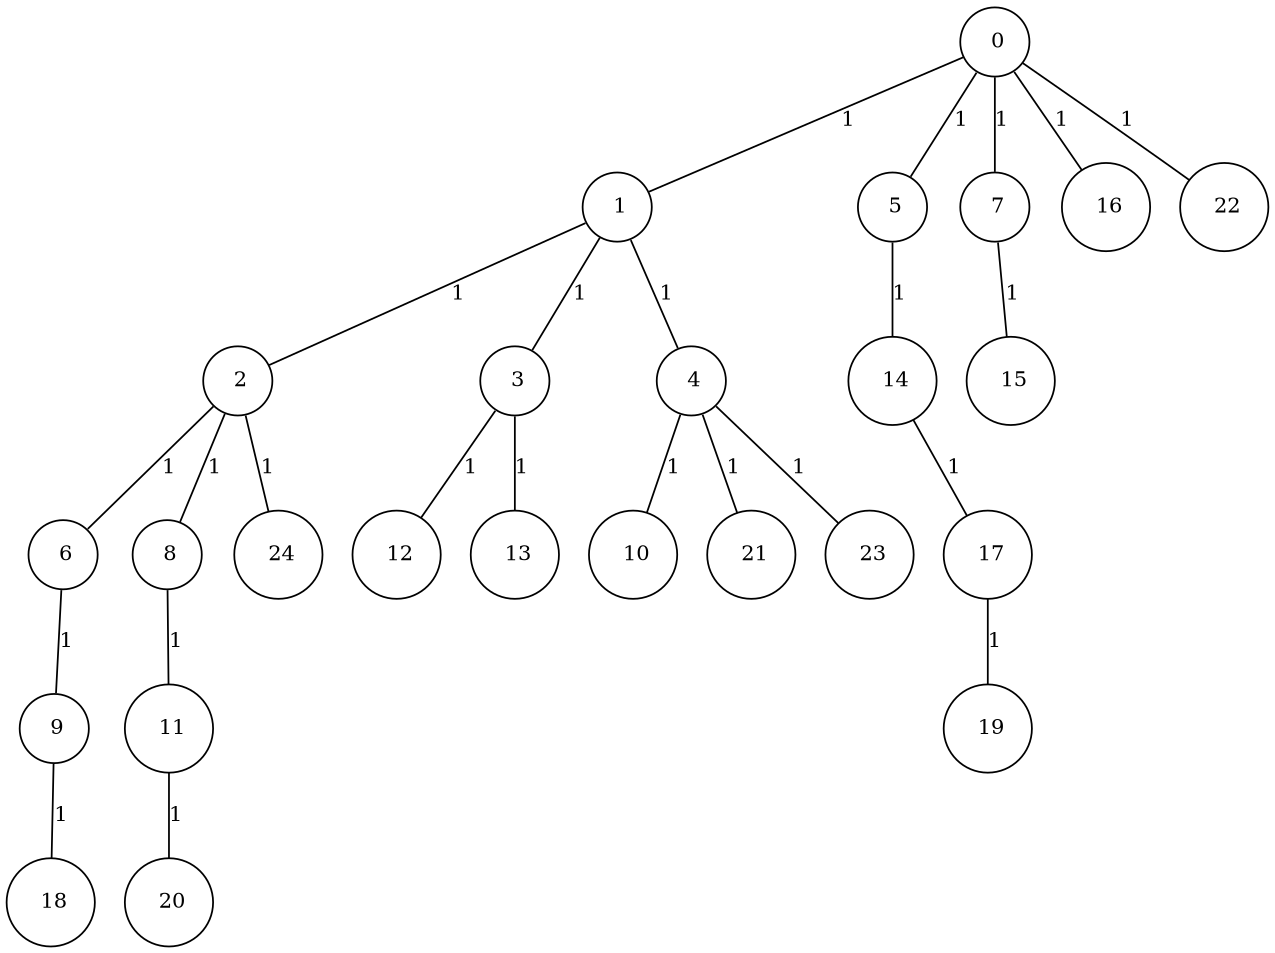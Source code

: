 graph G {
size="8.5,11;"
ratio = "expand;"
fixedsize="true;"
overlap="scale;"
node[shape=circle,width=.12,hight=.12,fontsize=12]
edge[fontsize=12]

0[label=" 0" color=black, pos="1.6126576,1.0246592!"];
1[label=" 1" color=black, pos="2.6285275,0.11005852!"];
2[label=" 2" color=black, pos="0.76136865,1.0995177!"];
3[label=" 3" color=black, pos="1.2317727,2.8120835!"];
4[label=" 4" color=black, pos="1.2610673,0.12117404!"];
5[label=" 5" color=black, pos="2.4212355,1.1397396!"];
6[label=" 6" color=black, pos="2.1949821,2.8328022!"];
7[label=" 7" color=black, pos="1.0151257,1.4853014!"];
8[label=" 8" color=black, pos="2.3639368,2.8150348!"];
9[label=" 9" color=black, pos="2.7060747,2.5801506!"];
10[label=" 10" color=black, pos="1.1539313,1.6452425!"];
11[label=" 11" color=black, pos="1.2498269,2.2067402!"];
12[label=" 12" color=black, pos="0.89315049,1.0175038!"];
13[label=" 13" color=black, pos="1.3530445,1.7248703!"];
14[label=" 14" color=black, pos="0.51257882,2.336238!"];
15[label=" 15" color=black, pos="2.1710346,2.155488!"];
16[label=" 16" color=black, pos="1.3315,2.5274357!"];
17[label=" 17" color=black, pos="1.8956161,2.5050181!"];
18[label=" 18" color=black, pos="2.7872546,0.43525127!"];
19[label=" 19" color=black, pos="1.6075865,0.54797577!"];
20[label=" 20" color=black, pos="0.96990581,2.8151229!"];
21[label=" 21" color=black, pos="2.7227231,0.87097691!"];
22[label=" 22" color=black, pos="1.0976657,2.7630065!"];
23[label=" 23" color=black, pos="1.0287543,1.8036718!"];
24[label=" 24" color=black, pos="2.8890172,2.397829!"];
0--1[label="1"]
0--5[label="1"]
0--7[label="1"]
0--16[label="1"]
0--22[label="1"]
1--2[label="1"]
1--3[label="1"]
1--4[label="1"]
2--6[label="1"]
2--8[label="1"]
2--24[label="1"]
3--12[label="1"]
3--13[label="1"]
4--10[label="1"]
4--21[label="1"]
4--23[label="1"]
5--14[label="1"]
6--9[label="1"]
7--15[label="1"]
8--11[label="1"]
9--18[label="1"]
11--20[label="1"]
14--17[label="1"]
17--19[label="1"]

}
